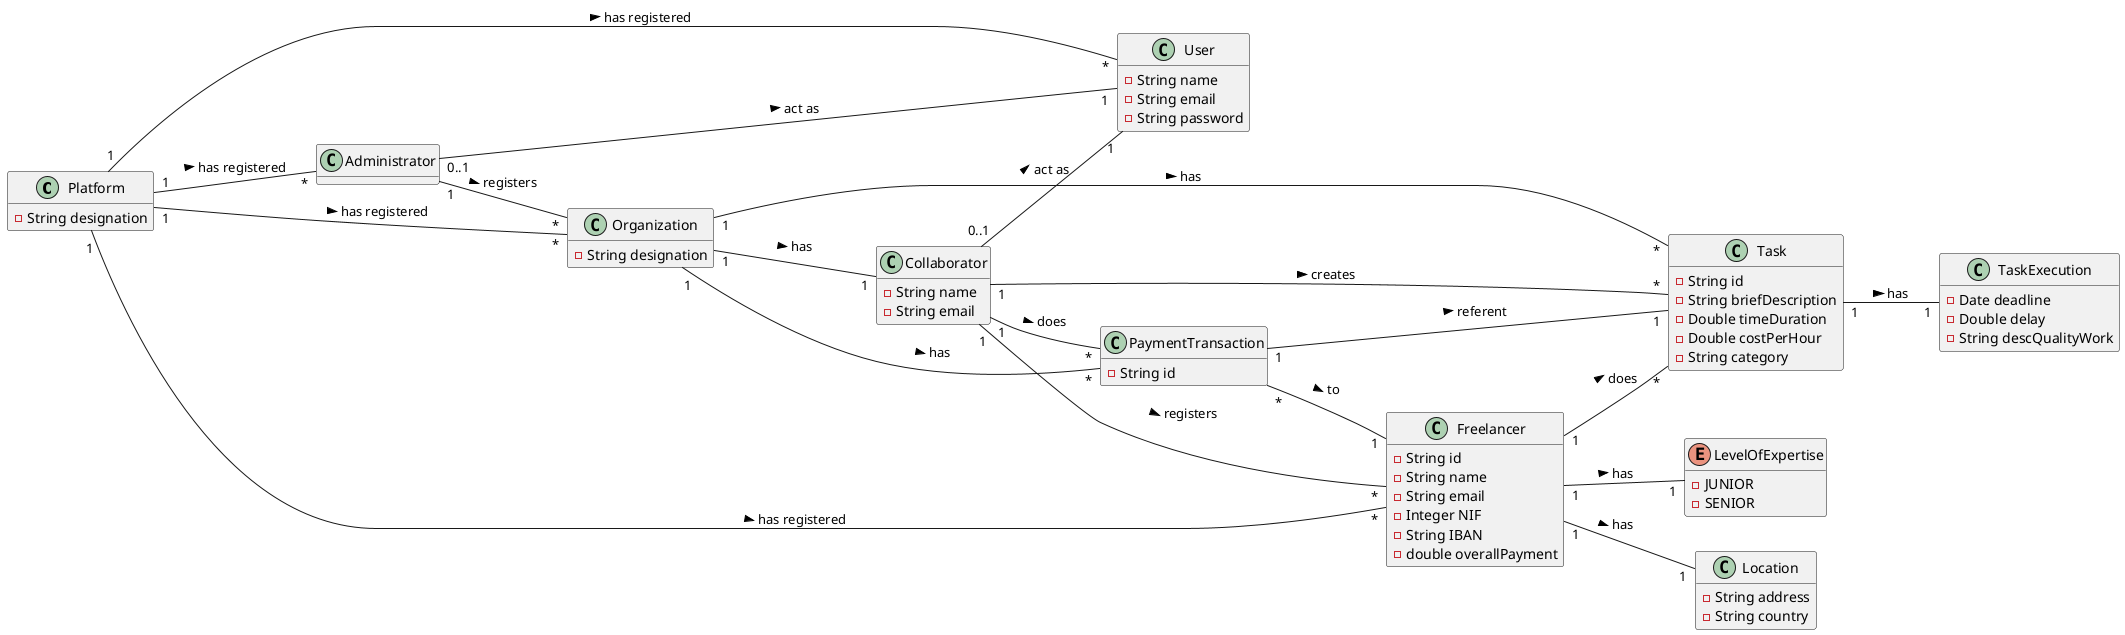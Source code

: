 @startuml

hide methods
left to right direction

class Platform {
  -String designation
}

class Administrator {
}

class Organization {
  -String designation
}

class User {
  -String name
  -String email
  -String password
}

class Collaborator {
  -String name
  -String email
}

class Freelancer {
  -String id
  -String name
  -String email
  -Integer NIF
  -String IBAN
  -double overallPayment
}

enum LevelOfExpertise {
   -JUNIOR
   -SENIOR
}

class Location {
  -String address
  -String country
}

class PaymentTransaction {
  -String id
}

class Task {
  -String id
  -String briefDescription
  -Double timeDuration
  -Double costPerHour
  -String category
}

class TaskExecution{
  -Date deadline
  -Double delay
  -String descQualityWork
}



Platform "1" -- "*" Organization : has registered >
Platform "1" -- "*" Freelancer : has registered >
Platform "1" -- "*" User : has registered >
Platform "1" -- "*" Administrator : has registered >

Administrator "0..1" -- "1" User : act as >
Administrator "1" -- "*" Organization : registers >

Organization "1" -- "1" Collaborator: has >
Organization "1" -- "*" Task : has >
Organization "1" -- "*" PaymentTransaction : has >

Task"1" -- "1" TaskExecution : has >

Collaborator "0..1" -- "1" User : act as >
Collaborator "1" -- "*" Freelancer : registers >
Collaborator "1" -- "*" PaymentTransaction : does >
Collaborator "1" -- "*" Task : creates >

PaymentTransaction "*" -- "1" Freelancer : to >
PaymentTransaction "1" -- "1" Task : referent >

Freelancer "1" -- "1" LevelOfExpertise : has >
Freelancer "1" -- "1" Location : has >
Freelancer "1" -- "*" Task : does >
@enduml
